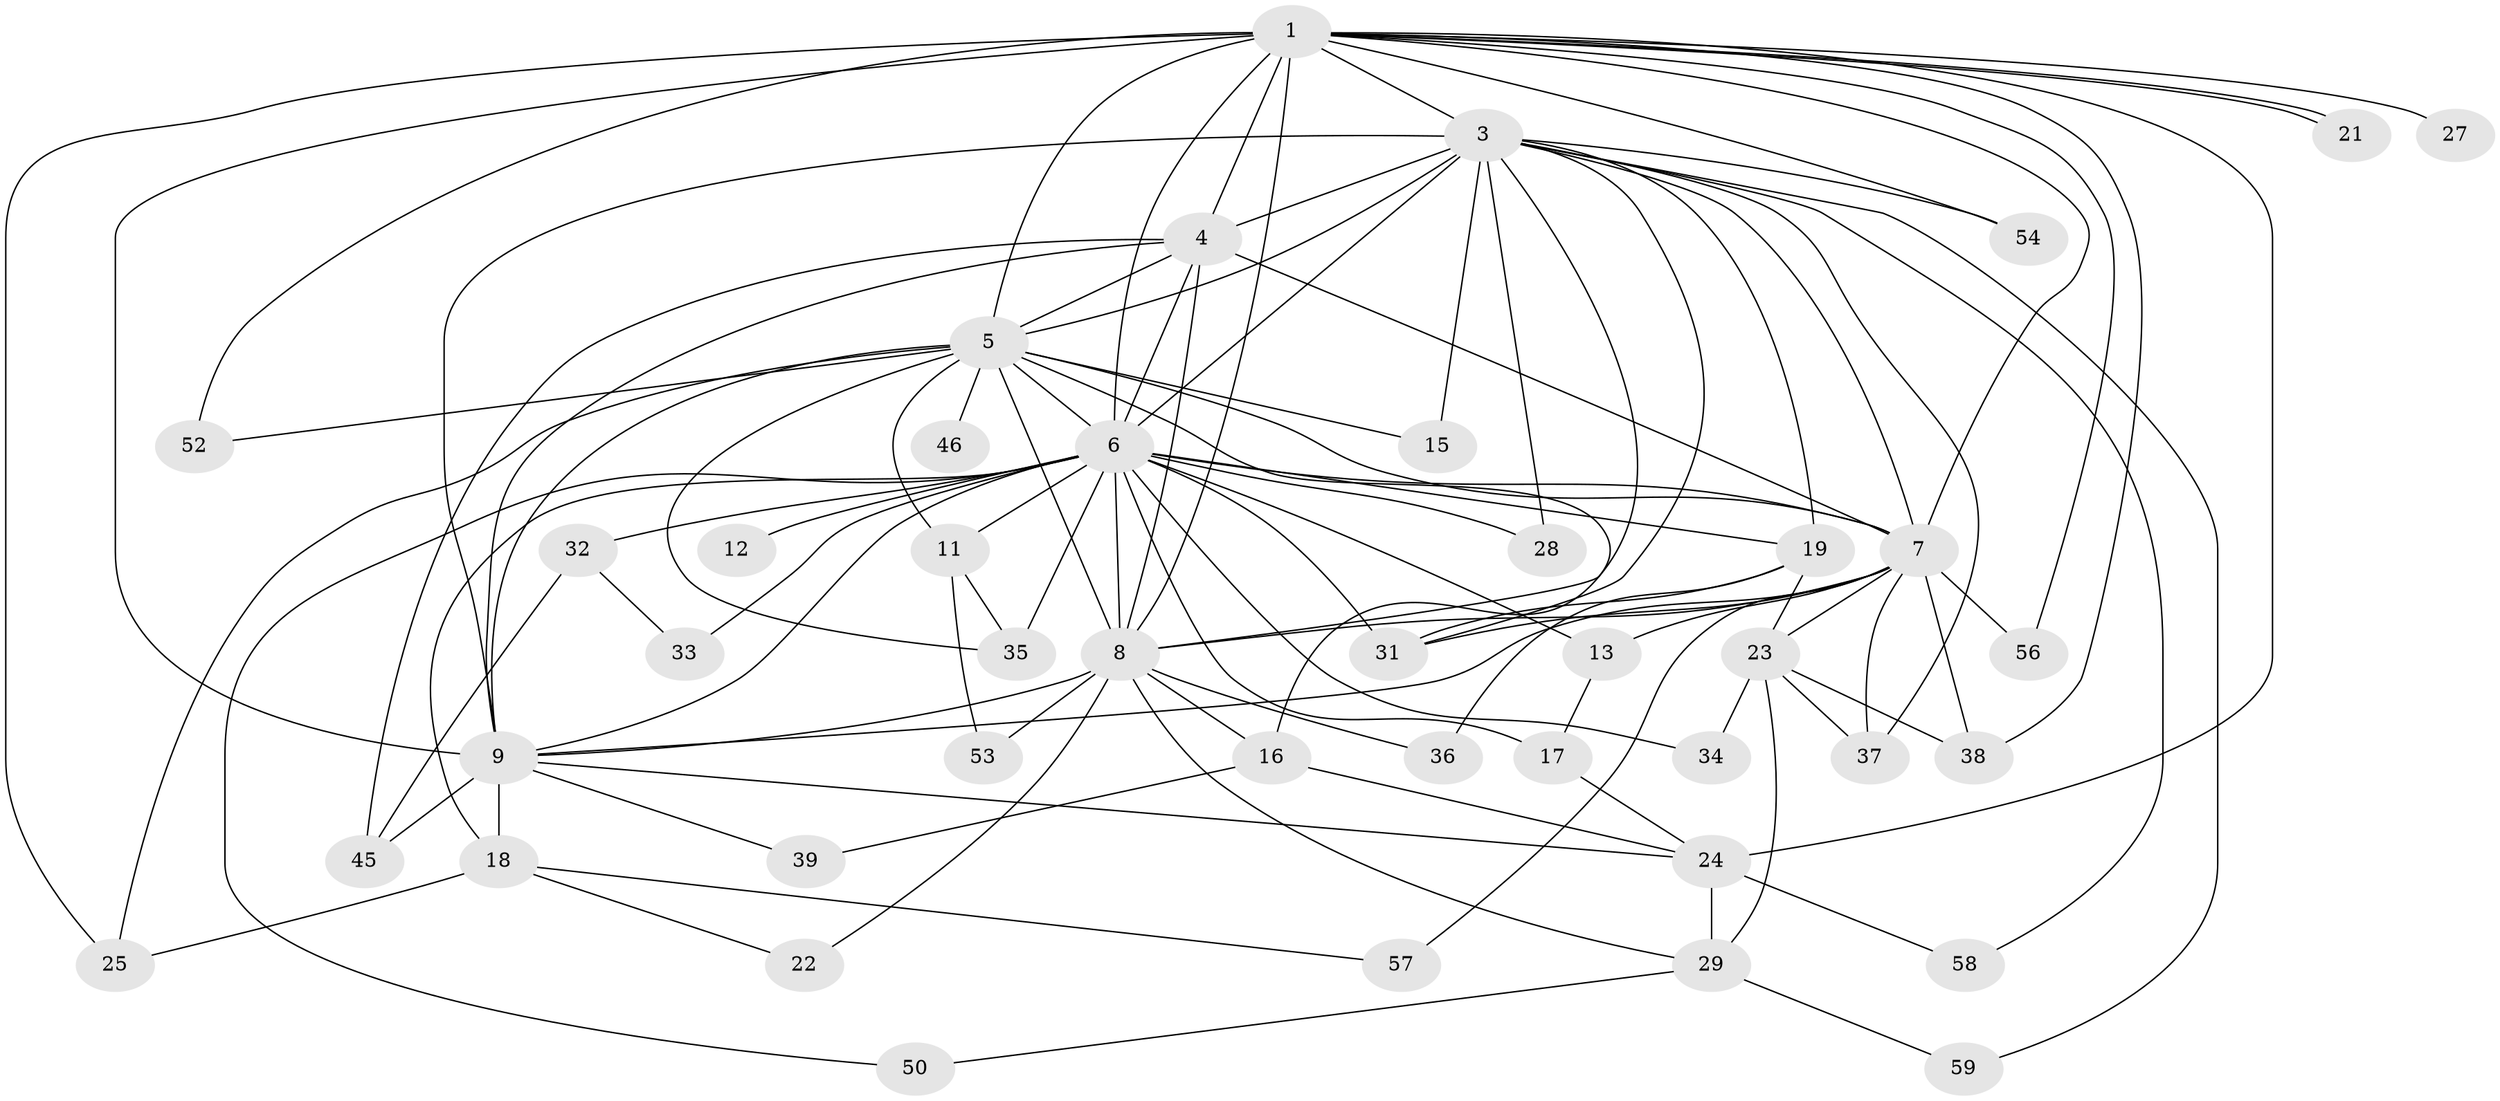 // original degree distribution, {15: 0.05, 16: 0.06666666666666667, 10: 0.016666666666666666, 17: 0.03333333333333333, 4: 0.11666666666666667, 2: 0.5166666666666667, 3: 0.13333333333333333, 5: 0.03333333333333333, 6: 0.016666666666666666, 7: 0.016666666666666666}
// Generated by graph-tools (version 1.1) at 2025/41/03/06/25 10:41:34]
// undirected, 43 vertices, 104 edges
graph export_dot {
graph [start="1"]
  node [color=gray90,style=filled];
  1 [super="+2"];
  3 [super="+14"];
  4;
  5 [super="+44"];
  6 [super="+10"];
  7 [super="+47"];
  8 [super="+20"];
  9 [super="+51"];
  11;
  12;
  13;
  15;
  16 [super="+42"];
  17 [super="+26"];
  18 [super="+30"];
  19;
  21;
  22;
  23 [super="+43"];
  24 [super="+40"];
  25;
  27;
  28;
  29 [super="+41"];
  31 [super="+60"];
  32;
  33;
  34;
  35 [super="+49"];
  36;
  37 [super="+48"];
  38;
  39;
  45 [super="+55"];
  46;
  50;
  52;
  53;
  54;
  56;
  57;
  58;
  59;
  1 -- 3 [weight=2];
  1 -- 4 [weight=2];
  1 -- 5 [weight=2];
  1 -- 6 [weight=4];
  1 -- 7 [weight=2];
  1 -- 8 [weight=2];
  1 -- 9 [weight=3];
  1 -- 21;
  1 -- 21;
  1 -- 27 [weight=2];
  1 -- 38;
  1 -- 54;
  1 -- 56;
  1 -- 52;
  1 -- 24 [weight=2];
  1 -- 25;
  3 -- 4;
  3 -- 5;
  3 -- 6 [weight=2];
  3 -- 7;
  3 -- 8;
  3 -- 9 [weight=2];
  3 -- 19;
  3 -- 28;
  3 -- 31;
  3 -- 37;
  3 -- 54;
  3 -- 59;
  3 -- 58;
  3 -- 15;
  4 -- 5;
  4 -- 6 [weight=2];
  4 -- 7;
  4 -- 8;
  4 -- 9;
  4 -- 45;
  5 -- 6 [weight=2];
  5 -- 7 [weight=2];
  5 -- 8;
  5 -- 9;
  5 -- 11;
  5 -- 15;
  5 -- 16;
  5 -- 25;
  5 -- 35;
  5 -- 46 [weight=2];
  5 -- 52;
  6 -- 7 [weight=2];
  6 -- 8 [weight=2];
  6 -- 9 [weight=2];
  6 -- 11;
  6 -- 12 [weight=2];
  6 -- 13;
  6 -- 17;
  6 -- 19;
  6 -- 31;
  6 -- 50;
  6 -- 32;
  6 -- 33;
  6 -- 34;
  6 -- 18;
  6 -- 28;
  6 -- 35;
  7 -- 8;
  7 -- 9;
  7 -- 13;
  7 -- 23;
  7 -- 38;
  7 -- 56;
  7 -- 57;
  7 -- 37;
  7 -- 31;
  8 -- 9;
  8 -- 16;
  8 -- 22;
  8 -- 36;
  8 -- 53;
  8 -- 29;
  9 -- 18;
  9 -- 24;
  9 -- 39;
  9 -- 45;
  11 -- 35;
  11 -- 53;
  13 -- 17;
  16 -- 39;
  16 -- 24;
  17 -- 24;
  18 -- 22;
  18 -- 25;
  18 -- 57;
  19 -- 23;
  19 -- 36;
  19 -- 31;
  23 -- 29;
  23 -- 34;
  23 -- 37;
  23 -- 38;
  24 -- 29;
  24 -- 58;
  29 -- 50;
  29 -- 59;
  32 -- 33;
  32 -- 45;
}
